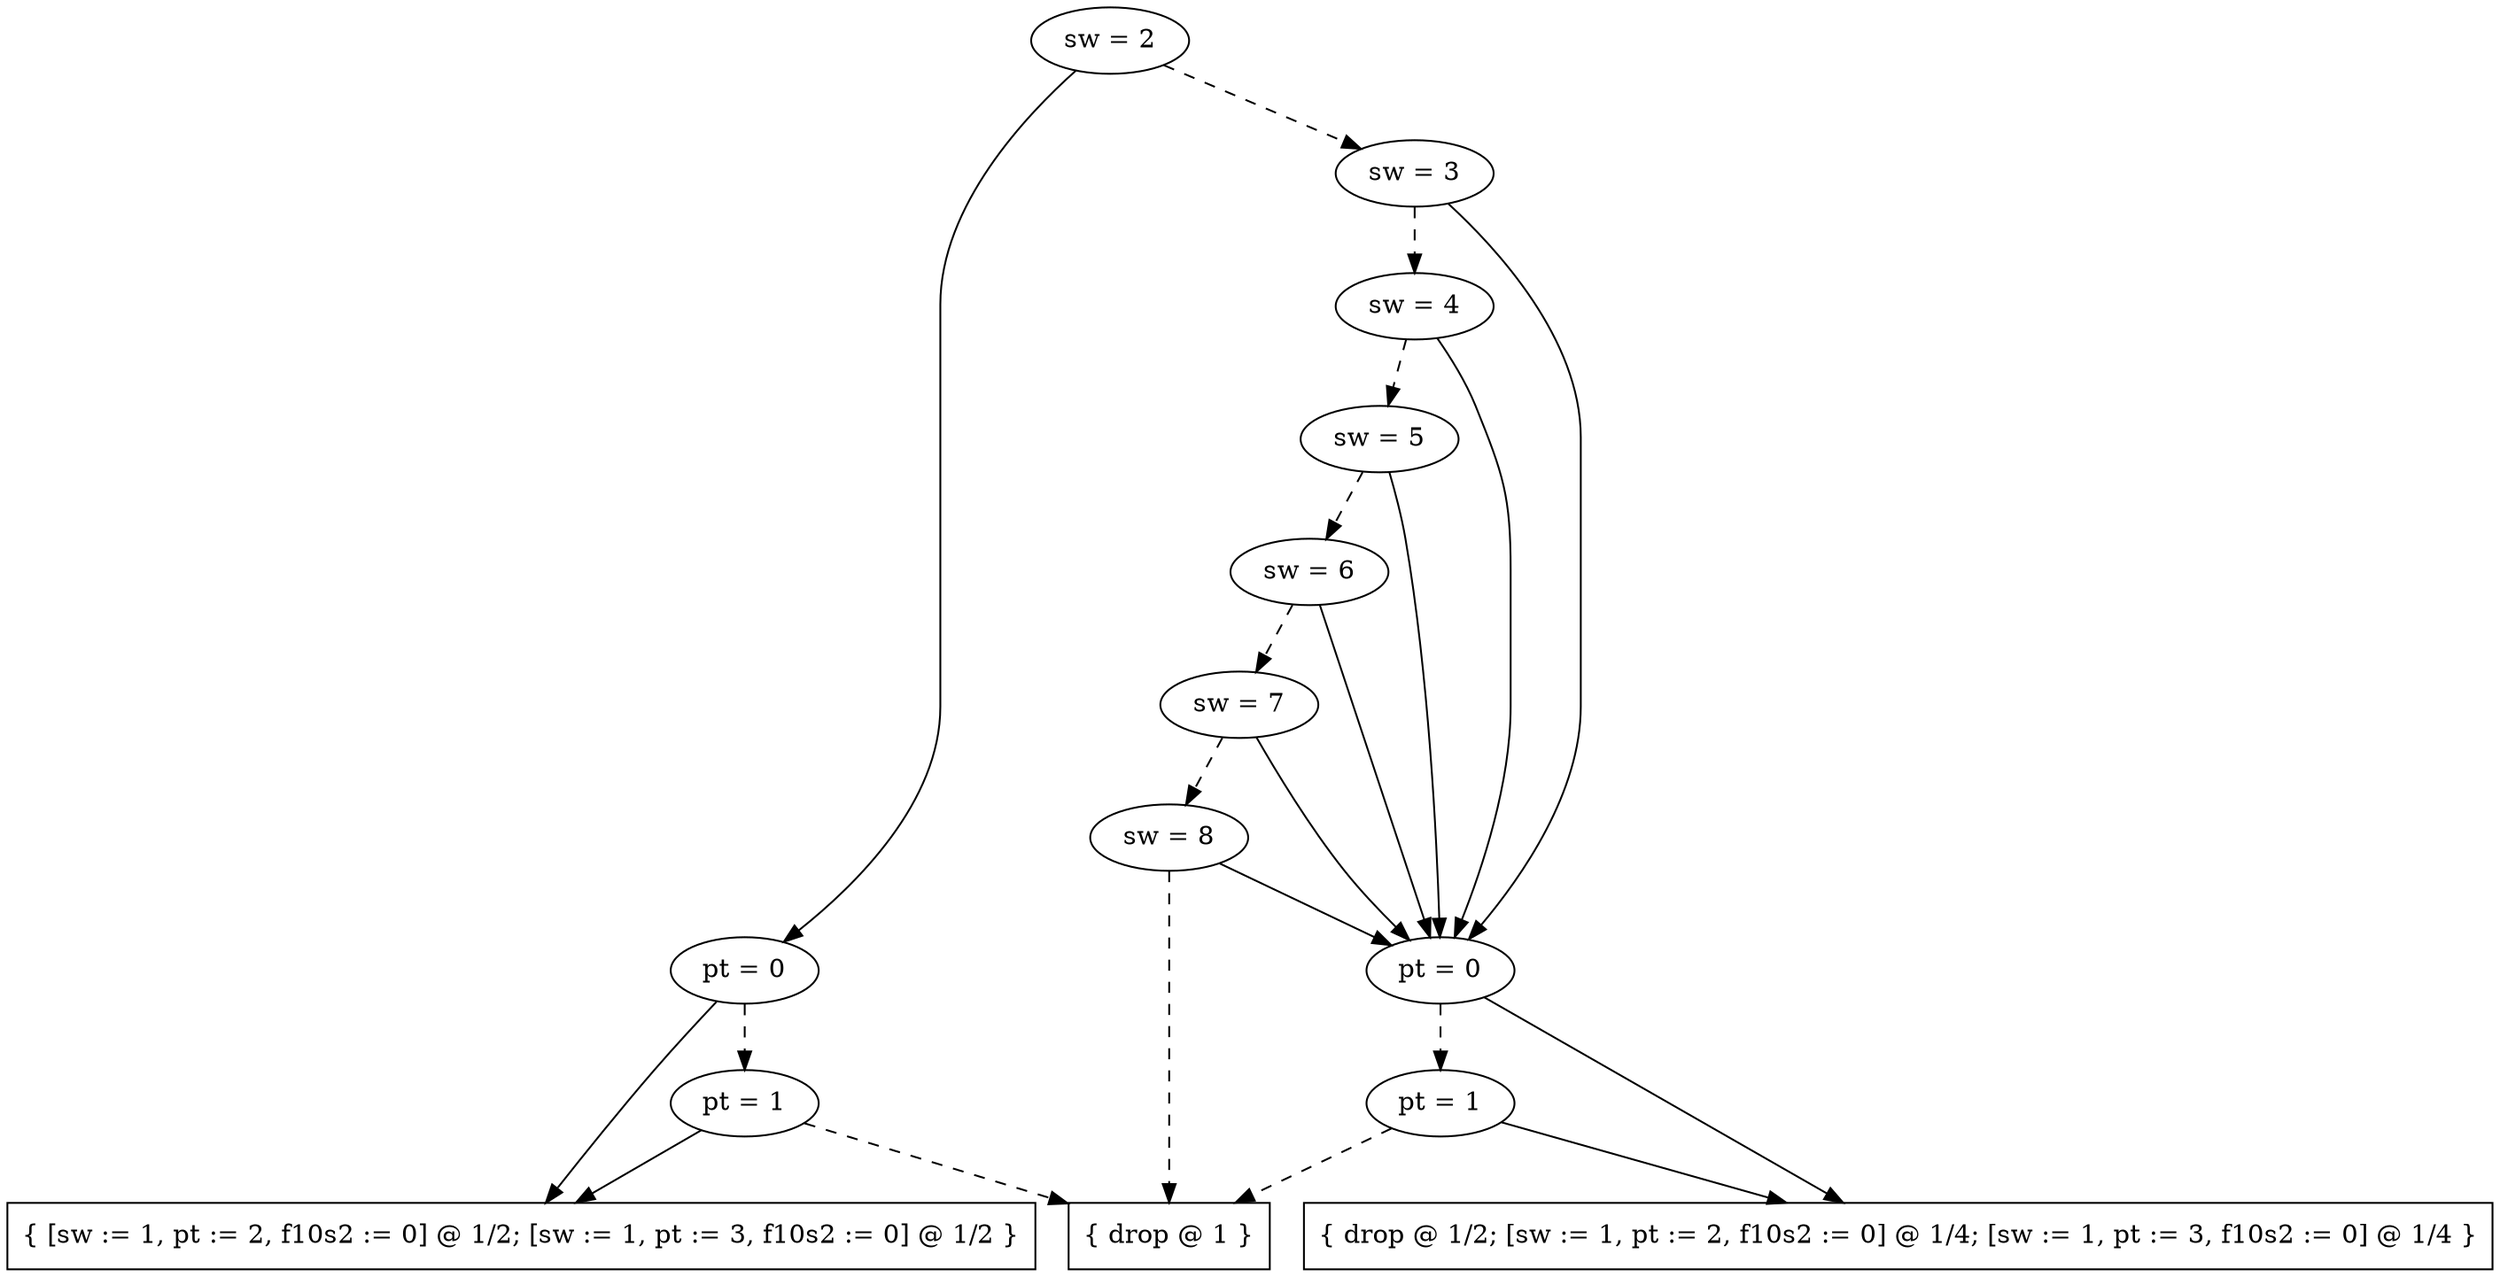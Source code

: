 digraph tdk {
2897 [label="sw = 2"];
2897 -> 2882;
2897 -> 2895 [style="dashed"];
2882 [label="pt = 0"];
2882 -> 2739;
2882 -> 2828 [style="dashed"];
2739 [shape=box label="{ [sw := 1, pt := 2, f10s2 := 0] @ 1/2; [sw := 1, pt := 3, f10s2 := 0] @ 1/2 }"];
2828 [label="pt = 1"];
2828 -> 2739;
2828 -> 0 [style="dashed"];
0 [shape=box label="{ drop @ 1 }"];
2895 [label="sw = 3"];
2895 -> 2875;
2895 -> 2893 [style="dashed"];
2875 [label="pt = 0"];
2875 -> 2746;
2875 -> 2821 [style="dashed"];
2746 [shape=box label="{ drop @ 1/2; [sw := 1, pt := 2, f10s2 := 0] @ 1/4; [sw := 1, pt := 3, f10s2 := 0] @ 1/4 }"];
2821 [label="pt = 1"];
2821 -> 2746;
2821 -> 0 [style="dashed"];
2893 [label="sw = 4"];
2893 -> 2875;
2893 -> 2891 [style="dashed"];
2891 [label="sw = 5"];
2891 -> 2875;
2891 -> 2889 [style="dashed"];
2889 [label="sw = 6"];
2889 -> 2875;
2889 -> 2887 [style="dashed"];
2887 [label="sw = 7"];
2887 -> 2875;
2887 -> 2885 [style="dashed"];
2885 [label="sw = 8"];
2885 -> 2875;
2885 -> 0 [style="dashed"];
{rank=same; 2893 ;}
{rank=same; 2821 2828 ;}
{rank=same; 2891 ;}
{rank=same; 2895 ;}
{rank=same; 2897 ;}
{rank=same; 2887 ;}
{rank=same; 2885 ;}
{rank=same; 2889 ;}
{rank=same; 2882 2875 ;}
}
